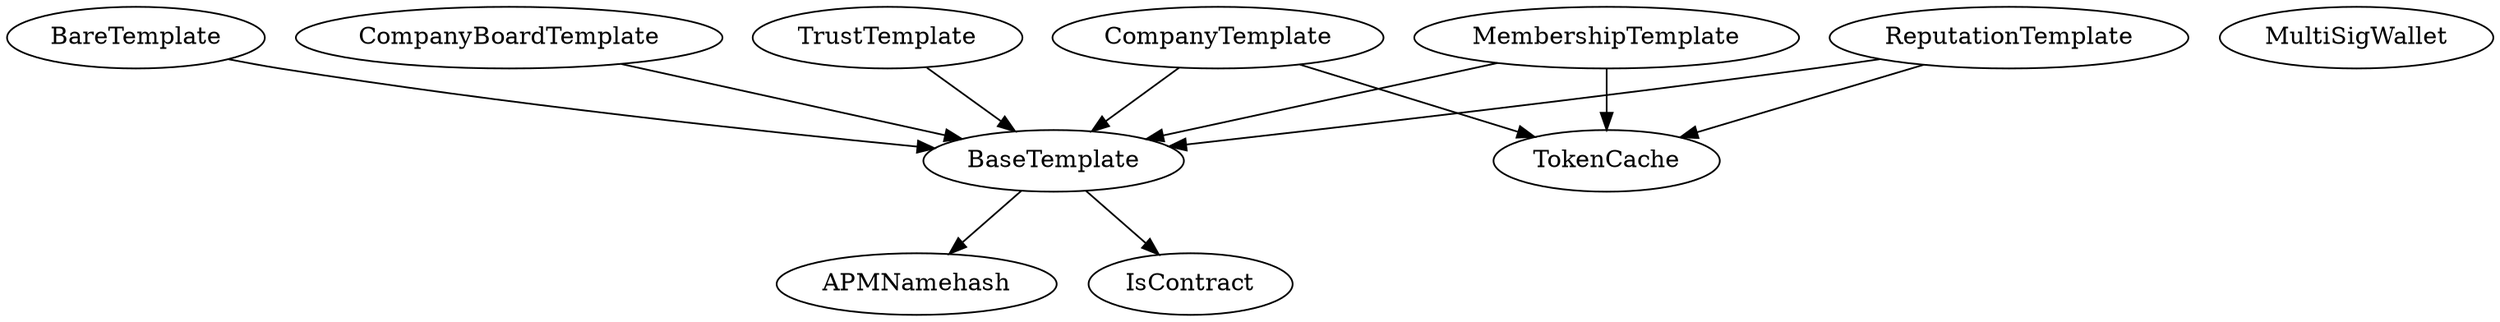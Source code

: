 digraph G {
  graph [ ratio = "auto", page = "40" ];
  "BaseTemplate";
  "APMNamehash";
  "IsContract";
  "TokenCache";
  "BareTemplate";
  "CompanyBoardTemplate";
  "CompanyTemplate";
  "MembershipTemplate";
  "ReputationTemplate";
  "MultiSigWallet";
  "TrustTemplate";
  "BaseTemplate" -> "APMNamehash";
  "BaseTemplate" -> "IsContract";
  "BareTemplate" -> "BaseTemplate";
  "CompanyBoardTemplate" -> "BaseTemplate";
  "CompanyTemplate" -> "BaseTemplate";
  "CompanyTemplate" -> "TokenCache";
  "MembershipTemplate" -> "BaseTemplate";
  "MembershipTemplate" -> "TokenCache";
  "ReputationTemplate" -> "BaseTemplate";
  "ReputationTemplate" -> "TokenCache";
  "TrustTemplate" -> "BaseTemplate";
}

